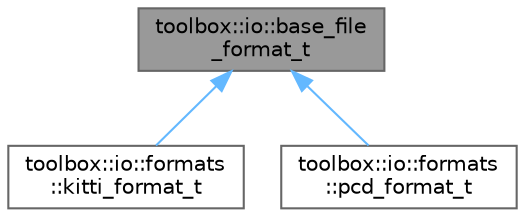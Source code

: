 digraph "toolbox::io::base_file_format_t"
{
 // LATEX_PDF_SIZE
  bgcolor="transparent";
  edge [fontname=Helvetica,fontsize=10,labelfontname=Helvetica,labelfontsize=10];
  node [fontname=Helvetica,fontsize=10,shape=box,height=0.2,width=0.4];
  Node1 [id="Node000001",label="toolbox::io::base_file\l_format_t",height=0.2,width=0.4,color="gray40", fillcolor="grey60", style="filled", fontcolor="black",tooltip="文件格式读写器的基类 / Base class for file format readers/writers"];
  Node1 -> Node2 [id="edge1_Node000001_Node000002",dir="back",color="steelblue1",style="solid",tooltip=" "];
  Node2 [id="Node000002",label="toolbox::io::formats\l::kitti_format_t",height=0.2,width=0.4,color="gray40", fillcolor="white", style="filled",URL="$classtoolbox_1_1io_1_1formats_1_1kitti__format__t.html",tooltip="KITTI 点云数据（.bin）文件格式处理器。/File format handler for KITTI Point Cloud Data (.bin) files."];
  Node1 -> Node3 [id="edge2_Node000001_Node000003",dir="back",color="steelblue1",style="solid",tooltip=" "];
  Node3 [id="Node000003",label="toolbox::io::formats\l::pcd_format_t",height=0.2,width=0.4,color="gray40", fillcolor="white", style="filled",URL="$classtoolbox_1_1io_1_1formats_1_1pcd__format__t.html",tooltip="点云数据（.pcd）文件格式处理器。/File format handler for Point Cloud Data (.pcd) files."];
}
